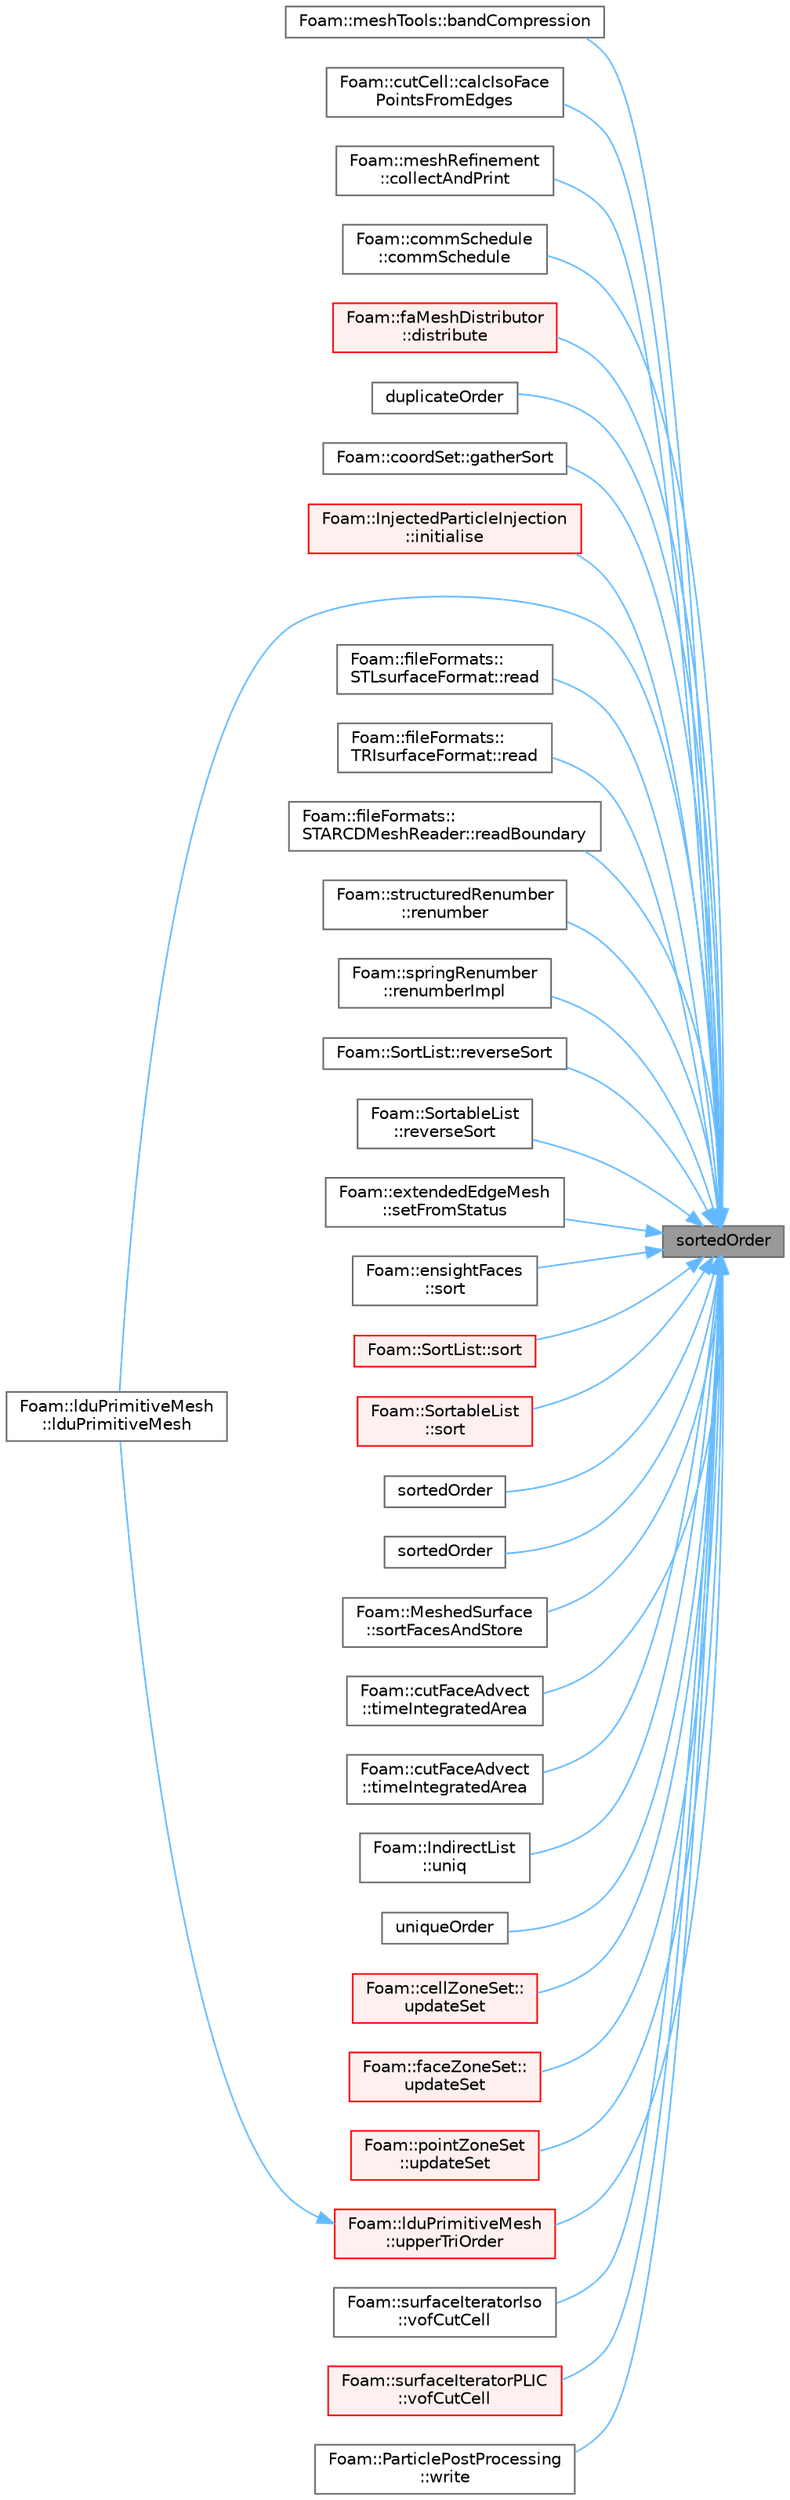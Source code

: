 digraph "sortedOrder"
{
 // LATEX_PDF_SIZE
  bgcolor="transparent";
  edge [fontname=Helvetica,fontsize=10,labelfontname=Helvetica,labelfontsize=10];
  node [fontname=Helvetica,fontsize=10,shape=box,height=0.2,width=0.4];
  rankdir="RL";
  Node1 [id="Node000001",label="sortedOrder",height=0.2,width=0.4,color="gray40", fillcolor="grey60", style="filled", fontcolor="black",tooltip=" "];
  Node1 -> Node2 [id="edge1_Node000001_Node000002",dir="back",color="steelblue1",style="solid",tooltip=" "];
  Node2 [id="Node000002",label="Foam::meshTools::bandCompression",height=0.2,width=0.4,color="grey40", fillcolor="white", style="filled",URL="$namespaceFoam_1_1meshTools.html#a2c4e62af7419af7951ba3c8efa64a22c",tooltip=" "];
  Node1 -> Node3 [id="edge2_Node000001_Node000003",dir="back",color="steelblue1",style="solid",tooltip=" "];
  Node3 [id="Node000003",label="Foam::cutCell::calcIsoFace\lPointsFromEdges",height=0.2,width=0.4,color="grey40", fillcolor="white", style="filled",URL="$classFoam_1_1cutCell.html#aef7af35d6a6fecbd124629b37429de63",tooltip=" "];
  Node1 -> Node4 [id="edge3_Node000001_Node000004",dir="back",color="steelblue1",style="solid",tooltip=" "];
  Node4 [id="Node000004",label="Foam::meshRefinement\l::collectAndPrint",height=0.2,width=0.4,color="grey40", fillcolor="white", style="filled",URL="$classFoam_1_1meshRefinement.html#a160e7d4c318203845141f007b0a9aff6",tooltip=" "];
  Node1 -> Node5 [id="edge4_Node000001_Node000005",dir="back",color="steelblue1",style="solid",tooltip=" "];
  Node5 [id="Node000005",label="Foam::commSchedule\l::commSchedule",height=0.2,width=0.4,color="grey40", fillcolor="white", style="filled",URL="$classFoam_1_1commSchedule.html#a1437bad1028054476a2c9d03fab24a7e",tooltip=" "];
  Node1 -> Node6 [id="edge5_Node000001_Node000006",dir="back",color="steelblue1",style="solid",tooltip=" "];
  Node6 [id="Node000006",label="Foam::faMeshDistributor\l::distribute",height=0.2,width=0.4,color="red", fillcolor="#FFF0F0", style="filled",URL="$classFoam_1_1faMeshDistributor.html#a4a33c145bf6c619b3b41302477a3dbfe",tooltip=" "];
  Node1 -> Node8 [id="edge6_Node000001_Node000008",dir="back",color="steelblue1",style="solid",tooltip=" "];
  Node8 [id="Node000008",label="duplicateOrder",height=0.2,width=0.4,color="grey40", fillcolor="white", style="filled",URL="$namespaceFoam.html#a1db0687f9c9c4cb5fb7d7cd81b47067f",tooltip=" "];
  Node1 -> Node9 [id="edge7_Node000001_Node000009",dir="back",color="steelblue1",style="solid",tooltip=" "];
  Node9 [id="Node000009",label="Foam::coordSet::gatherSort",height=0.2,width=0.4,color="grey40", fillcolor="white", style="filled",URL="$classFoam_1_1coordSet.html#a6b99e06cabd858fe1fe3518c2f5f8c3f",tooltip=" "];
  Node1 -> Node10 [id="edge8_Node000001_Node000010",dir="back",color="steelblue1",style="solid",tooltip=" "];
  Node10 [id="Node000010",label="Foam::InjectedParticleInjection\l::initialise",height=0.2,width=0.4,color="red", fillcolor="#FFF0F0", style="filled",URL="$classFoam_1_1InjectedParticleInjection.html#a18abf8b19283101238a77c9e6865b673",tooltip=" "];
  Node1 -> Node12 [id="edge9_Node000001_Node000012",dir="back",color="steelblue1",style="solid",tooltip=" "];
  Node12 [id="Node000012",label="Foam::lduPrimitiveMesh\l::lduPrimitiveMesh",height=0.2,width=0.4,color="grey40", fillcolor="white", style="filled",URL="$classFoam_1_1lduPrimitiveMesh.html#aeae1eb8af27cafdc116980dd48968d19",tooltip=" "];
  Node1 -> Node13 [id="edge10_Node000001_Node000013",dir="back",color="steelblue1",style="solid",tooltip=" "];
  Node13 [id="Node000013",label="Foam::fileFormats::\lSTLsurfaceFormat::read",height=0.2,width=0.4,color="grey40", fillcolor="white", style="filled",URL="$classFoam_1_1fileFormats_1_1STLsurfaceFormat.html#aac62a95b7f69eed43bd935d692831804",tooltip=" "];
  Node1 -> Node14 [id="edge11_Node000001_Node000014",dir="back",color="steelblue1",style="solid",tooltip=" "];
  Node14 [id="Node000014",label="Foam::fileFormats::\lTRIsurfaceFormat::read",height=0.2,width=0.4,color="grey40", fillcolor="white", style="filled",URL="$classFoam_1_1fileFormats_1_1TRIsurfaceFormat.html#aac62a95b7f69eed43bd935d692831804",tooltip=" "];
  Node1 -> Node15 [id="edge12_Node000001_Node000015",dir="back",color="steelblue1",style="solid",tooltip=" "];
  Node15 [id="Node000015",label="Foam::fileFormats::\lSTARCDMeshReader::readBoundary",height=0.2,width=0.4,color="grey40", fillcolor="white", style="filled",URL="$classFoam_1_1fileFormats_1_1STARCDMeshReader.html#aaa5ec51e2b805018e53dda083fdaf762",tooltip=" "];
  Node1 -> Node16 [id="edge13_Node000001_Node000016",dir="back",color="steelblue1",style="solid",tooltip=" "];
  Node16 [id="Node000016",label="Foam::structuredRenumber\l::renumber",height=0.2,width=0.4,color="grey40", fillcolor="white", style="filled",URL="$classFoam_1_1structuredRenumber.html#a43e03f902cbbeb39d4552a7e1cee9e73",tooltip=" "];
  Node1 -> Node17 [id="edge14_Node000001_Node000017",dir="back",color="steelblue1",style="solid",tooltip=" "];
  Node17 [id="Node000017",label="Foam::springRenumber\l::renumberImpl",height=0.2,width=0.4,color="grey40", fillcolor="white", style="filled",URL="$classFoam_1_1springRenumber.html#a59127030bee3fd0068050b1105db827d",tooltip=" "];
  Node1 -> Node18 [id="edge15_Node000001_Node000018",dir="back",color="steelblue1",style="solid",tooltip=" "];
  Node18 [id="Node000018",label="Foam::SortList::reverseSort",height=0.2,width=0.4,color="grey40", fillcolor="white", style="filled",URL="$classFoam_1_1SortList.html#a9ce3c2209a04ed8ea34d7b82ce913219",tooltip=" "];
  Node1 -> Node19 [id="edge16_Node000001_Node000019",dir="back",color="steelblue1",style="solid",tooltip=" "];
  Node19 [id="Node000019",label="Foam::SortableList\l::reverseSort",height=0.2,width=0.4,color="grey40", fillcolor="white", style="filled",URL="$classFoam_1_1SortableList.html#a9ce3c2209a04ed8ea34d7b82ce913219",tooltip=" "];
  Node1 -> Node20 [id="edge17_Node000001_Node000020",dir="back",color="steelblue1",style="solid",tooltip=" "];
  Node20 [id="Node000020",label="Foam::extendedEdgeMesh\l::setFromStatus",height=0.2,width=0.4,color="grey40", fillcolor="white", style="filled",URL="$classFoam_1_1extendedEdgeMesh.html#a31de1c898d9236942b7305f24e891650",tooltip=" "];
  Node1 -> Node21 [id="edge18_Node000001_Node000021",dir="back",color="steelblue1",style="solid",tooltip=" "];
  Node21 [id="Node000021",label="Foam::ensightFaces\l::sort",height=0.2,width=0.4,color="grey40", fillcolor="white", style="filled",URL="$classFoam_1_1ensightFaces.html#a47fdc9eea42b6975cdc835bb2e08810e",tooltip=" "];
  Node1 -> Node22 [id="edge19_Node000001_Node000022",dir="back",color="steelblue1",style="solid",tooltip=" "];
  Node22 [id="Node000022",label="Foam::SortList::sort",height=0.2,width=0.4,color="red", fillcolor="#FFF0F0", style="filled",URL="$classFoam_1_1SortList.html#a47fdc9eea42b6975cdc835bb2e08810e",tooltip=" "];
  Node1 -> Node24 [id="edge20_Node000001_Node000024",dir="back",color="steelblue1",style="solid",tooltip=" "];
  Node24 [id="Node000024",label="Foam::SortableList\l::sort",height=0.2,width=0.4,color="red", fillcolor="#FFF0F0", style="filled",URL="$classFoam_1_1SortableList.html#a47fdc9eea42b6975cdc835bb2e08810e",tooltip=" "];
  Node1 -> Node28 [id="edge21_Node000001_Node000028",dir="back",color="steelblue1",style="solid",tooltip=" "];
  Node28 [id="Node000028",label="sortedOrder",height=0.2,width=0.4,color="grey40", fillcolor="white", style="filled",URL="$namespaceFoam.html#a4ba93961b834dfdfb8ae524a11d0f994",tooltip=" "];
  Node1 -> Node29 [id="edge22_Node000001_Node000029",dir="back",color="steelblue1",style="solid",tooltip=" "];
  Node29 [id="Node000029",label="sortedOrder",height=0.2,width=0.4,color="grey40", fillcolor="white", style="filled",URL="$namespaceFoam.html#ac5421fbc7ce6843955cb470b2ab257fb",tooltip=" "];
  Node1 -> Node30 [id="edge23_Node000001_Node000030",dir="back",color="steelblue1",style="solid",tooltip=" "];
  Node30 [id="Node000030",label="Foam::MeshedSurface\l::sortFacesAndStore",height=0.2,width=0.4,color="grey40", fillcolor="white", style="filled",URL="$classFoam_1_1MeshedSurface.html#aa0fbc0177f7cb667ae11aead215e75ff",tooltip=" "];
  Node1 -> Node31 [id="edge24_Node000001_Node000031",dir="back",color="steelblue1",style="solid",tooltip=" "];
  Node31 [id="Node000031",label="Foam::cutFaceAdvect\l::timeIntegratedArea",height=0.2,width=0.4,color="grey40", fillcolor="white", style="filled",URL="$classFoam_1_1cutFaceAdvect.html#a9747d7ff805a02853fe8680811e1cf70",tooltip=" "];
  Node1 -> Node32 [id="edge25_Node000001_Node000032",dir="back",color="steelblue1",style="solid",tooltip=" "];
  Node32 [id="Node000032",label="Foam::cutFaceAdvect\l::timeIntegratedArea",height=0.2,width=0.4,color="grey40", fillcolor="white", style="filled",URL="$classFoam_1_1cutFaceAdvect.html#a8388165c8ad01052caad7894b4d4ed81",tooltip=" "];
  Node1 -> Node33 [id="edge26_Node000001_Node000033",dir="back",color="steelblue1",style="solid",tooltip=" "];
  Node33 [id="Node000033",label="Foam::IndirectList\l::uniq",height=0.2,width=0.4,color="grey40", fillcolor="white", style="filled",URL="$classFoam_1_1IndirectList.html#a8ad64970aecced4db8494f145706b399",tooltip=" "];
  Node1 -> Node34 [id="edge27_Node000001_Node000034",dir="back",color="steelblue1",style="solid",tooltip=" "];
  Node34 [id="Node000034",label="uniqueOrder",height=0.2,width=0.4,color="grey40", fillcolor="white", style="filled",URL="$namespaceFoam.html#a6018b8ac8b22da2711d39c8a2e3569d2",tooltip=" "];
  Node1 -> Node35 [id="edge28_Node000001_Node000035",dir="back",color="steelblue1",style="solid",tooltip=" "];
  Node35 [id="Node000035",label="Foam::cellZoneSet::\lupdateSet",height=0.2,width=0.4,color="red", fillcolor="#FFF0F0", style="filled",URL="$classFoam_1_1cellZoneSet.html#afc9e2e914d3928dd7281d2ac71452052",tooltip=" "];
  Node1 -> Node39 [id="edge29_Node000001_Node000039",dir="back",color="steelblue1",style="solid",tooltip=" "];
  Node39 [id="Node000039",label="Foam::faceZoneSet::\lupdateSet",height=0.2,width=0.4,color="red", fillcolor="#FFF0F0", style="filled",URL="$classFoam_1_1faceZoneSet.html#afc9e2e914d3928dd7281d2ac71452052",tooltip=" "];
  Node1 -> Node43 [id="edge30_Node000001_Node000043",dir="back",color="steelblue1",style="solid",tooltip=" "];
  Node43 [id="Node000043",label="Foam::pointZoneSet\l::updateSet",height=0.2,width=0.4,color="red", fillcolor="#FFF0F0", style="filled",URL="$classFoam_1_1pointZoneSet.html#afc9e2e914d3928dd7281d2ac71452052",tooltip=" "];
  Node1 -> Node47 [id="edge31_Node000001_Node000047",dir="back",color="steelblue1",style="solid",tooltip=" "];
  Node47 [id="Node000047",label="Foam::lduPrimitiveMesh\l::upperTriOrder",height=0.2,width=0.4,color="red", fillcolor="#FFF0F0", style="filled",URL="$classFoam_1_1lduPrimitiveMesh.html#a7c4cef1d5365624b63d34ed0e0011fb7",tooltip=" "];
  Node47 -> Node12 [id="edge32_Node000047_Node000012",dir="back",color="steelblue1",style="solid",tooltip=" "];
  Node1 -> Node52 [id="edge33_Node000001_Node000052",dir="back",color="steelblue1",style="solid",tooltip=" "];
  Node52 [id="Node000052",label="Foam::surfaceIteratorIso\l::vofCutCell",height=0.2,width=0.4,color="grey40", fillcolor="white", style="filled",URL="$classFoam_1_1surfaceIteratorIso.html#af0988747c74d2afefaa9afc0831f552b",tooltip=" "];
  Node1 -> Node53 [id="edge34_Node000001_Node000053",dir="back",color="steelblue1",style="solid",tooltip=" "];
  Node53 [id="Node000053",label="Foam::surfaceIteratorPLIC\l::vofCutCell",height=0.2,width=0.4,color="red", fillcolor="#FFF0F0", style="filled",URL="$classFoam_1_1surfaceIteratorPLIC.html#a8e8cf62e5b61d0a05c7f1e2a1051f884",tooltip=" "];
  Node1 -> Node55 [id="edge35_Node000001_Node000055",dir="back",color="steelblue1",style="solid",tooltip=" "];
  Node55 [id="Node000055",label="Foam::ParticlePostProcessing\l::write",height=0.2,width=0.4,color="grey40", fillcolor="white", style="filled",URL="$classFoam_1_1ParticlePostProcessing.html#aac759501cf6c7895a70eecbef0226ae1",tooltip=" "];
}
